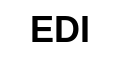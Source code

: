 <mxfile version="21.0.2" type="device"><diagram name="Page-1" id="Tg1cDIEQP8946oPzJvEM"><mxGraphModel dx="1050" dy="573" grid="1" gridSize="10" guides="1" tooltips="1" connect="1" arrows="1" fold="1" page="1" pageScale="1" pageWidth="850" pageHeight="1100" math="0" shadow="0"><root><mxCell id="0"/><mxCell id="1" parent="0"/><mxCell id="R2wLRXhq6M-qfWcInMGd-1" value="&lt;font style=&quot;font-size: 18px;&quot;&gt;EDI&lt;/font&gt;" style="text;html=1;strokeColor=none;fillColor=none;align=center;verticalAlign=middle;whiteSpace=wrap;rounded=0;fontStyle=1" vertex="1" parent="1"><mxGeometry x="30" y="40" width="60" height="30" as="geometry"/></mxCell></root></mxGraphModel></diagram></mxfile>
